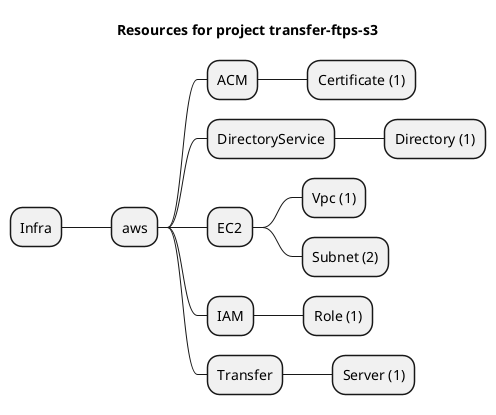 @startmindmap
title Resources for project transfer-ftps-s3
skinparam monochrome true
+ Infra
++ aws
+++ ACM
++++ Certificate (1)
+++ DirectoryService
++++ Directory (1)
+++ EC2
++++ Vpc (1)
++++ Subnet (2)
+++ IAM
++++ Role (1)
+++ Transfer
++++ Server (1)
@endmindmap